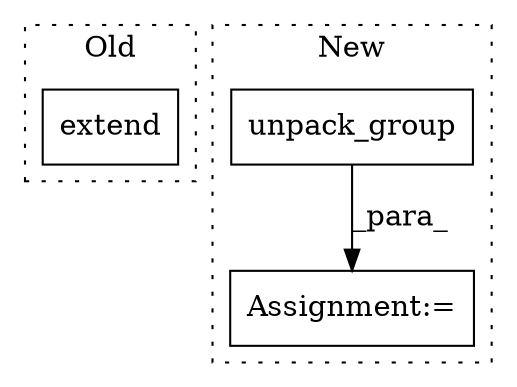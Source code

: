 digraph G {
subgraph cluster0 {
1 [label="extend" a="32" s="4414,4464" l="14,2" shape="box"];
label = "Old";
style="dotted";
}
subgraph cluster1 {
2 [label="unpack_group" a="32" s="3484" l="14" shape="box"];
3 [label="Assignment:=" a="7" s="3479" l="2" shape="box"];
label = "New";
style="dotted";
}
2 -> 3 [label="_para_"];
}